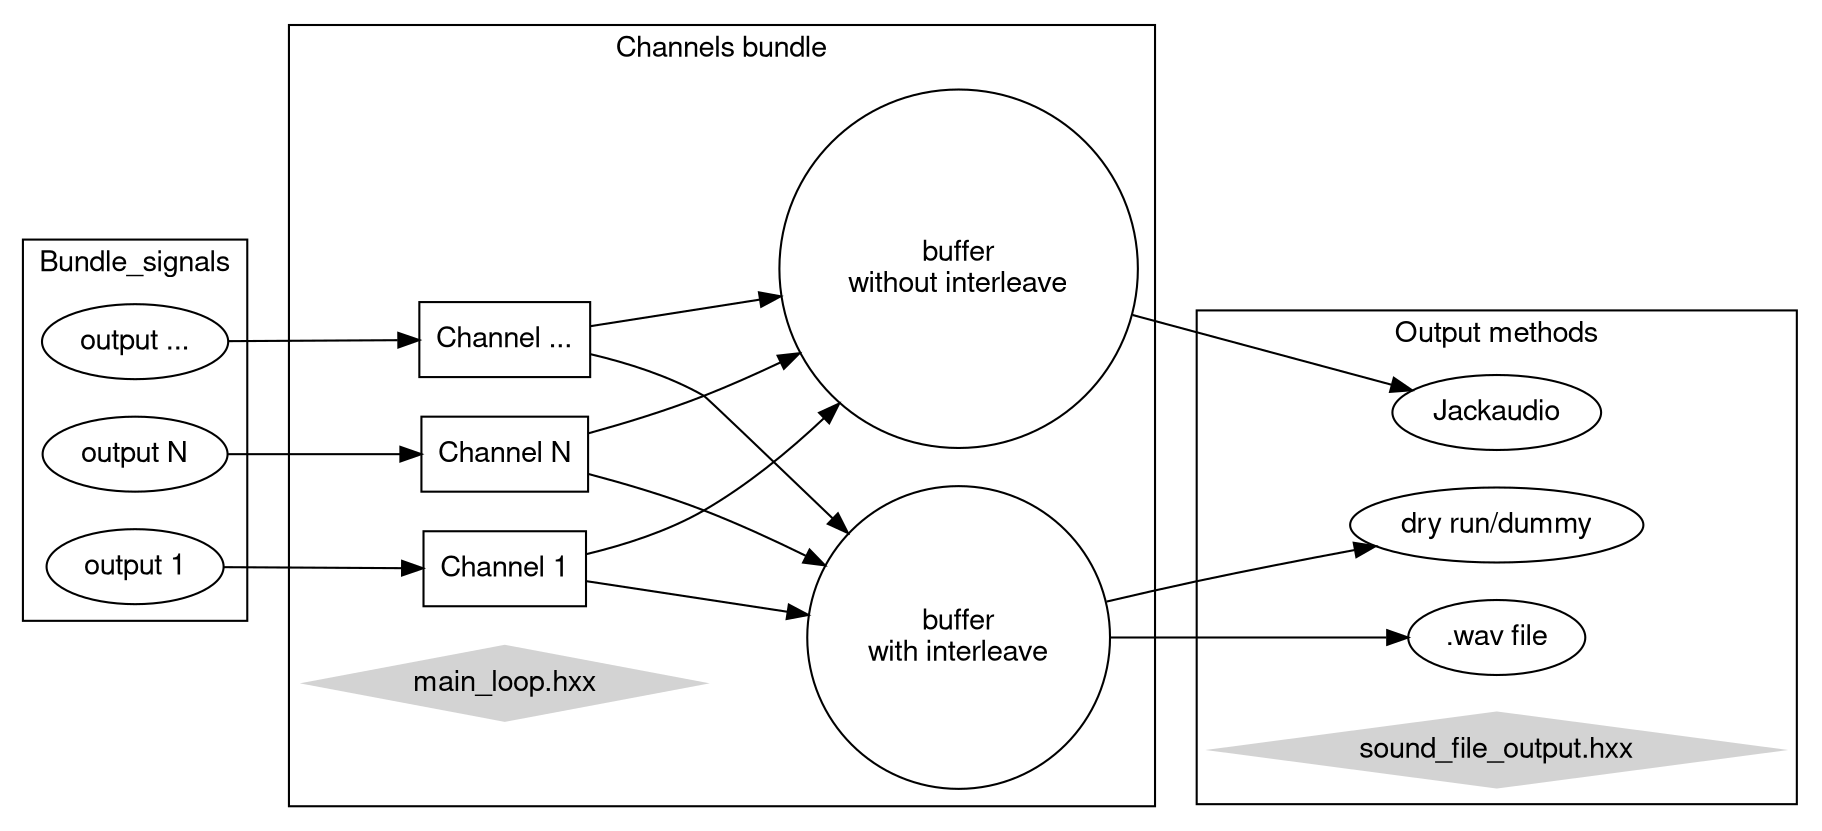 digraph g {
		 fontname="Helvetica,Arial,sans-sherif"
		 node [fontname="Helvetica,Arial,sans-sherif"]
		 edge [fontname="Helvetica,Arial,sans-sherif"]
		 graph [rankdir="LR"]

		 subgraph cluster_bundle_signals {
				  label = "Bundle_signals";
				  node [label="output 1";shape=ellipse] "n_bundle_signals_out_1";
				  node [label="output ...";shape=ellipse] "n_bundle_signals_out_3dots";
				  node [label="output N";shape=ellipse] "n_bundle_signals_out_N";
		 		  {
						rank = same;
						"n_bundle_signals_out_1", "n_bundle_signals_out_3dots", "n_bundle_signals_out_N";
				  }
		 }

		 subgraph cluster_bundle_channels {
		 		  node [shape=record];
		 		  node [label="<f0>Channel 1"] "n_channel_1";
		 		  node [label="<f0>Channel ..."] "n_channel_3dots";
		 		  node [label="<f0>Channel N"] "n_channel_N";
				  node [label="buffer\nwith interleave";shape=circle] "n_channels_with_interleave";
				  node [label="buffer\nwithout interleave";shape=circle] "n_channels_no_interleave";
				  "n_channel_1":f0 -> "n_channels_with_interleave";
				  "n_channel_1":f0 -> "n_channels_no_interleave";
				  "n_channel_3dots":f0 -> "n_channels_with_interleave";
				  "n_channel_3dots":f0 -> "n_channels_no_interleave";
				  "n_channel_N":f0 -> "n_channels_with_interleave";
				  "n_channel_N":f0 -> "n_channels_no_interleave";
				  node [label="main_loop.hxx";shape=diamond;style=filled;color=lightgrey] "n_main_loop_filename";
				  label = "Channels bundle";
		 }

		 subgraph cluster_output_physical {
				  label = "Output methods";
				  node [label="Jackaudio";shape=ellipse] "n_output_jackaudio";
				  node [label="dry run/dummy";shape=ellipse] "n_output_dryrun";
				  node [label=".wav file";shape=ellipse] "n_output_file";
				  node [label="sound_file_output.hxx";shape=diamond;style=filled;color=lightgrey] "n_output_filename";
		 }

		 "n_bundle_signals_out_1" -> "n_channel_1":f0;
		 "n_bundle_signals_out_3dots" -> "n_channel_3dots":f0;
		 "n_bundle_signals_out_N" -> "n_channel_N":f0;
		 "n_channels_no_interleave" -> "n_output_jackaudio";
		 "n_channels_with_interleave" -> "n_output_dryrun";
		 "n_channels_with_interleave" -> "n_output_file";
}